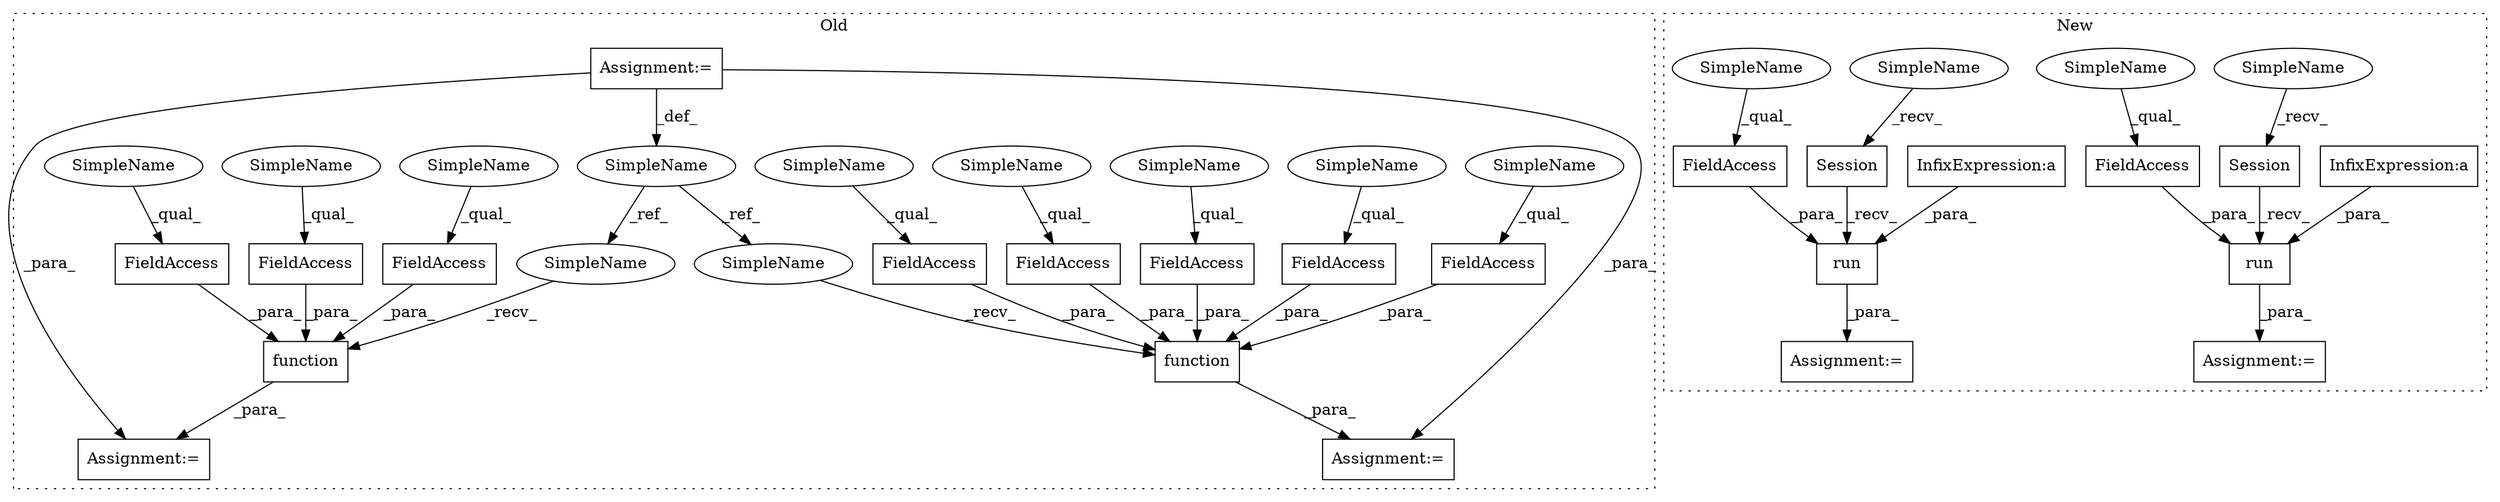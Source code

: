 digraph G {
subgraph cluster0 {
1 [label="function" a="32" s="1498,1576" l="9,1" shape="box"];
3 [label="Assignment:=" a="7" s="1490" l="1" shape="box"];
4 [label="SimpleName" a="42" s="1118" l="6" shape="ellipse"];
5 [label="function" a="32" s="1599,1677" l="9,1" shape="box"];
6 [label="Assignment:=" a="7" s="1591" l="1" shape="box"];
7 [label="Assignment:=" a="7" s="1118" l="6" shape="box"];
11 [label="FieldAccess" a="22" s="1620" l="12" shape="box"];
14 [label="FieldAccess" a="22" s="1646" l="14" shape="box"];
15 [label="FieldAccess" a="22" s="1519" l="12" shape="box"];
16 [label="FieldAccess" a="22" s="1661" l="16" shape="box"];
17 [label="FieldAccess" a="22" s="1560" l="16" shape="box"];
18 [label="FieldAccess" a="22" s="1633" l="12" shape="box"];
19 [label="FieldAccess" a="22" s="1608" l="11" shape="box"];
20 [label="FieldAccess" a="22" s="1545" l="14" shape="box"];
25 [label="SimpleName" a="42" s="1545" l="4" shape="ellipse"];
26 [label="SimpleName" a="42" s="1620" l="4" shape="ellipse"];
27 [label="SimpleName" a="42" s="1661" l="4" shape="ellipse"];
28 [label="SimpleName" a="42" s="1646" l="4" shape="ellipse"];
29 [label="SimpleName" a="42" s="1560" l="4" shape="ellipse"];
30 [label="SimpleName" a="42" s="1519" l="4" shape="ellipse"];
31 [label="SimpleName" a="42" s="1608" l="4" shape="ellipse"];
32 [label="SimpleName" a="42" s="1633" l="4" shape="ellipse"];
35 [label="SimpleName" a="42" s="1491" l="6" shape="ellipse"];
36 [label="SimpleName" a="42" s="1592" l="6" shape="ellipse"];
label = "Old";
style="dotted";
}
subgraph cluster1 {
2 [label="run" a="32" s="1706,1750" l="4,1" shape="box"];
8 [label="Assignment:=" a="7" s="1684" l="1" shape="box"];
9 [label="Session" a="32" s="1696" l="9" shape="box"];
10 [label="InfixExpression:a" a="27" s="1721" l="3" shape="box"];
12 [label="FieldAccess" a="22" s="1736" l="14" shape="box"];
13 [label="FieldAccess" a="22" s="1655" l="14" shape="box"];
21 [label="run" a="32" s="1623,1669" l="4,1" shape="box"];
22 [label="InfixExpression:a" a="27" s="1639" l="3" shape="box"];
23 [label="Session" a="32" s="1613" l="9" shape="box"];
24 [label="Assignment:=" a="7" s="1601" l="1" shape="box"];
33 [label="SimpleName" a="42" s="1602" l="10" shape="ellipse"];
34 [label="SimpleName" a="42" s="1685" l="10" shape="ellipse"];
37 [label="SimpleName" a="42" s="1736" l="4" shape="ellipse"];
38 [label="SimpleName" a="42" s="1655" l="4" shape="ellipse"];
label = "New";
style="dotted";
}
1 -> 3 [label="_para_"];
2 -> 8 [label="_para_"];
4 -> 35 [label="_ref_"];
4 -> 36 [label="_ref_"];
5 -> 6 [label="_para_"];
7 -> 4 [label="_def_"];
7 -> 6 [label="_para_"];
7 -> 3 [label="_para_"];
9 -> 2 [label="_recv_"];
10 -> 2 [label="_para_"];
11 -> 5 [label="_para_"];
12 -> 2 [label="_para_"];
13 -> 21 [label="_para_"];
14 -> 5 [label="_para_"];
15 -> 1 [label="_para_"];
16 -> 5 [label="_para_"];
17 -> 1 [label="_para_"];
18 -> 5 [label="_para_"];
19 -> 5 [label="_para_"];
20 -> 1 [label="_para_"];
21 -> 24 [label="_para_"];
22 -> 21 [label="_para_"];
23 -> 21 [label="_recv_"];
25 -> 20 [label="_qual_"];
26 -> 11 [label="_qual_"];
27 -> 16 [label="_qual_"];
28 -> 14 [label="_qual_"];
29 -> 17 [label="_qual_"];
30 -> 15 [label="_qual_"];
31 -> 19 [label="_qual_"];
32 -> 18 [label="_qual_"];
33 -> 23 [label="_recv_"];
34 -> 9 [label="_recv_"];
35 -> 1 [label="_recv_"];
36 -> 5 [label="_recv_"];
37 -> 12 [label="_qual_"];
38 -> 13 [label="_qual_"];
}